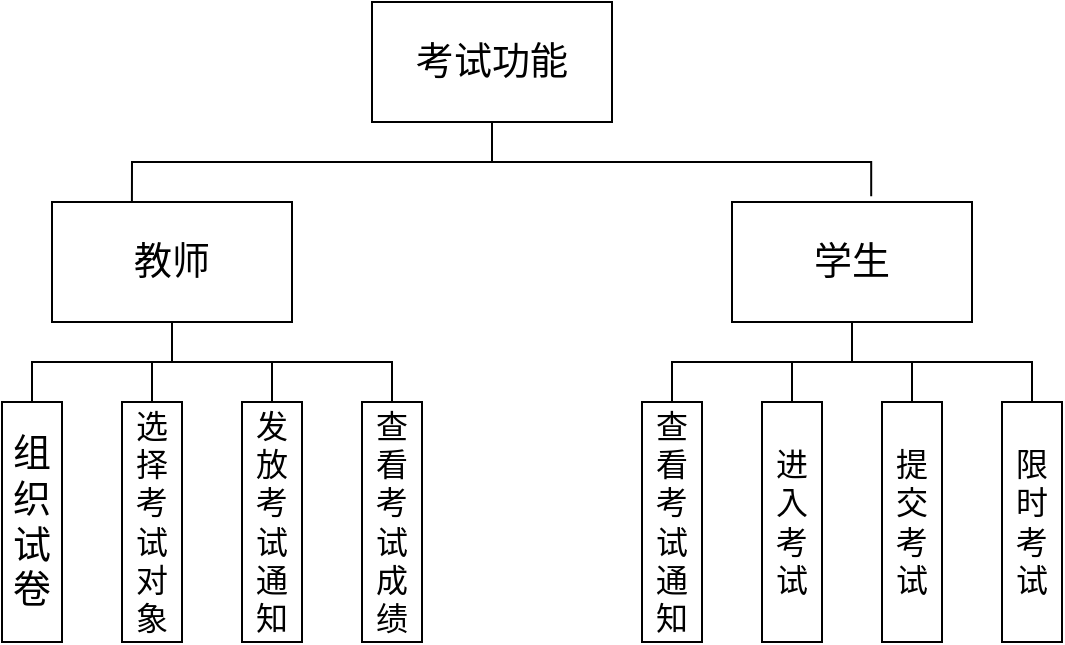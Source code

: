 <mxfile version="18.0.7" type="device"><diagram id="mVyIQPSZUQV68EIQP8ul" name="Page-1"><mxGraphModel dx="1038" dy="571" grid="0" gridSize="10" guides="1" tooltips="1" connect="1" arrows="1" fold="1" page="0" pageScale="1" pageWidth="827" pageHeight="1169" math="0" shadow="0"><root><mxCell id="0"/><mxCell id="1" parent="0"/><mxCell id="4Zp0XBbi6a4NRqpeSp1S-13" style="edgeStyle=orthogonalEdgeStyle;rounded=0;orthogonalLoop=1;jettySize=auto;html=1;exitX=0.5;exitY=1;exitDx=0;exitDy=0;entryX=0.333;entryY=0;entryDx=0;entryDy=0;entryPerimeter=0;fontSize=16;endArrow=none;endFill=0;" edge="1" parent="1" source="4Zp0XBbi6a4NRqpeSp1S-1" target="4Zp0XBbi6a4NRqpeSp1S-2"><mxGeometry relative="1" as="geometry"/></mxCell><mxCell id="4Zp0XBbi6a4NRqpeSp1S-14" style="edgeStyle=orthogonalEdgeStyle;rounded=0;orthogonalLoop=1;jettySize=auto;html=1;exitX=0.5;exitY=1;exitDx=0;exitDy=0;entryX=0.58;entryY=-0.047;entryDx=0;entryDy=0;entryPerimeter=0;fontSize=16;endArrow=none;endFill=0;" edge="1" parent="1" source="4Zp0XBbi6a4NRqpeSp1S-1" target="4Zp0XBbi6a4NRqpeSp1S-3"><mxGeometry relative="1" as="geometry"/></mxCell><mxCell id="4Zp0XBbi6a4NRqpeSp1S-1" value="考试功能" style="rounded=0;whiteSpace=wrap;html=1;fontSize=19;" vertex="1" parent="1"><mxGeometry x="220" y="20" width="120" height="60" as="geometry"/></mxCell><mxCell id="4Zp0XBbi6a4NRqpeSp1S-15" style="edgeStyle=orthogonalEdgeStyle;rounded=0;orthogonalLoop=1;jettySize=auto;html=1;exitX=0.5;exitY=1;exitDx=0;exitDy=0;entryX=0;entryY=0.5;entryDx=0;entryDy=0;fontSize=16;endArrow=none;endFill=0;" edge="1" parent="1" source="4Zp0XBbi6a4NRqpeSp1S-2" target="4Zp0XBbi6a4NRqpeSp1S-6"><mxGeometry relative="1" as="geometry"/></mxCell><mxCell id="4Zp0XBbi6a4NRqpeSp1S-16" style="edgeStyle=orthogonalEdgeStyle;rounded=0;orthogonalLoop=1;jettySize=auto;html=1;exitX=0.5;exitY=1;exitDx=0;exitDy=0;entryX=0;entryY=0.5;entryDx=0;entryDy=0;fontSize=16;endArrow=none;endFill=0;" edge="1" parent="1" source="4Zp0XBbi6a4NRqpeSp1S-2" target="4Zp0XBbi6a4NRqpeSp1S-7"><mxGeometry relative="1" as="geometry"/></mxCell><mxCell id="4Zp0XBbi6a4NRqpeSp1S-17" style="edgeStyle=orthogonalEdgeStyle;rounded=0;orthogonalLoop=1;jettySize=auto;html=1;exitX=0.5;exitY=1;exitDx=0;exitDy=0;entryX=0;entryY=0.5;entryDx=0;entryDy=0;fontSize=16;endArrow=none;endFill=0;" edge="1" parent="1" source="4Zp0XBbi6a4NRqpeSp1S-2" target="4Zp0XBbi6a4NRqpeSp1S-4"><mxGeometry relative="1" as="geometry"/></mxCell><mxCell id="4Zp0XBbi6a4NRqpeSp1S-18" style="edgeStyle=orthogonalEdgeStyle;rounded=0;orthogonalLoop=1;jettySize=auto;html=1;exitX=0.5;exitY=1;exitDx=0;exitDy=0;entryX=0;entryY=0.5;entryDx=0;entryDy=0;fontSize=16;endArrow=none;endFill=0;" edge="1" parent="1" source="4Zp0XBbi6a4NRqpeSp1S-2" target="4Zp0XBbi6a4NRqpeSp1S-8"><mxGeometry relative="1" as="geometry"/></mxCell><mxCell id="4Zp0XBbi6a4NRqpeSp1S-2" value="教师" style="rounded=0;whiteSpace=wrap;html=1;fontSize=19;" vertex="1" parent="1"><mxGeometry x="60" y="120" width="120" height="60" as="geometry"/></mxCell><mxCell id="4Zp0XBbi6a4NRqpeSp1S-19" style="edgeStyle=orthogonalEdgeStyle;rounded=0;orthogonalLoop=1;jettySize=auto;html=1;exitX=0.5;exitY=1;exitDx=0;exitDy=0;entryX=0;entryY=0.5;entryDx=0;entryDy=0;fontSize=16;endArrow=none;endFill=0;" edge="1" parent="1" source="4Zp0XBbi6a4NRqpeSp1S-3" target="4Zp0XBbi6a4NRqpeSp1S-10"><mxGeometry relative="1" as="geometry"/></mxCell><mxCell id="4Zp0XBbi6a4NRqpeSp1S-20" style="edgeStyle=orthogonalEdgeStyle;rounded=0;orthogonalLoop=1;jettySize=auto;html=1;exitX=0.5;exitY=1;exitDx=0;exitDy=0;entryX=0;entryY=0.5;entryDx=0;entryDy=0;fontSize=16;endArrow=none;endFill=0;" edge="1" parent="1" source="4Zp0XBbi6a4NRqpeSp1S-3" target="4Zp0XBbi6a4NRqpeSp1S-11"><mxGeometry relative="1" as="geometry"/></mxCell><mxCell id="4Zp0XBbi6a4NRqpeSp1S-21" style="edgeStyle=orthogonalEdgeStyle;rounded=0;orthogonalLoop=1;jettySize=auto;html=1;exitX=0.5;exitY=1;exitDx=0;exitDy=0;entryX=0;entryY=0.5;entryDx=0;entryDy=0;fontSize=16;endArrow=none;endFill=0;" edge="1" parent="1" source="4Zp0XBbi6a4NRqpeSp1S-3" target="4Zp0XBbi6a4NRqpeSp1S-12"><mxGeometry relative="1" as="geometry"/></mxCell><mxCell id="4Zp0XBbi6a4NRqpeSp1S-22" style="edgeStyle=orthogonalEdgeStyle;rounded=0;orthogonalLoop=1;jettySize=auto;html=1;exitX=0.5;exitY=1;exitDx=0;exitDy=0;entryX=0;entryY=0.5;entryDx=0;entryDy=0;fontSize=16;endArrow=none;endFill=0;" edge="1" parent="1" source="4Zp0XBbi6a4NRqpeSp1S-3" target="4Zp0XBbi6a4NRqpeSp1S-9"><mxGeometry relative="1" as="geometry"/></mxCell><mxCell id="4Zp0XBbi6a4NRqpeSp1S-3" value="学生" style="rounded=0;whiteSpace=wrap;html=1;fontSize=19;" vertex="1" parent="1"><mxGeometry x="400" y="120" width="120" height="60" as="geometry"/></mxCell><mxCell id="4Zp0XBbi6a4NRqpeSp1S-4" value="组织试卷" style="rounded=0;whiteSpace=wrap;html=1;fontSize=19;rotation=90;horizontal=0;" vertex="1" parent="1"><mxGeometry x="-10" y="265" width="120" height="30" as="geometry"/></mxCell><mxCell id="4Zp0XBbi6a4NRqpeSp1S-6" value="选择考试对象" style="rounded=0;whiteSpace=wrap;html=1;fontSize=16;rotation=90;horizontal=0;" vertex="1" parent="1"><mxGeometry x="50" y="265" width="120" height="30" as="geometry"/></mxCell><mxCell id="4Zp0XBbi6a4NRqpeSp1S-7" value="发放考试通知" style="rounded=0;whiteSpace=wrap;html=1;fontSize=16;rotation=90;horizontal=0;" vertex="1" parent="1"><mxGeometry x="110" y="265" width="120" height="30" as="geometry"/></mxCell><mxCell id="4Zp0XBbi6a4NRqpeSp1S-8" value="查看考试成绩" style="rounded=0;whiteSpace=wrap;html=1;fontSize=16;rotation=90;horizontal=0;" vertex="1" parent="1"><mxGeometry x="170" y="265" width="120" height="30" as="geometry"/></mxCell><mxCell id="4Zp0XBbi6a4NRqpeSp1S-9" value="查看考试通知" style="rounded=0;whiteSpace=wrap;html=1;fontSize=16;rotation=90;horizontal=0;" vertex="1" parent="1"><mxGeometry x="310" y="265" width="120" height="30" as="geometry"/></mxCell><mxCell id="4Zp0XBbi6a4NRqpeSp1S-10" value="进入考试" style="rounded=0;whiteSpace=wrap;html=1;fontSize=16;rotation=90;horizontal=0;" vertex="1" parent="1"><mxGeometry x="370" y="265" width="120" height="30" as="geometry"/></mxCell><mxCell id="4Zp0XBbi6a4NRqpeSp1S-11" value="提交考试" style="rounded=0;whiteSpace=wrap;html=1;fontSize=16;rotation=90;horizontal=0;" vertex="1" parent="1"><mxGeometry x="430" y="265" width="120" height="30" as="geometry"/></mxCell><mxCell id="4Zp0XBbi6a4NRqpeSp1S-12" value="限时考试" style="rounded=0;whiteSpace=wrap;html=1;fontSize=16;rotation=90;horizontal=0;" vertex="1" parent="1"><mxGeometry x="490" y="265" width="120" height="30" as="geometry"/></mxCell></root></mxGraphModel></diagram></mxfile>